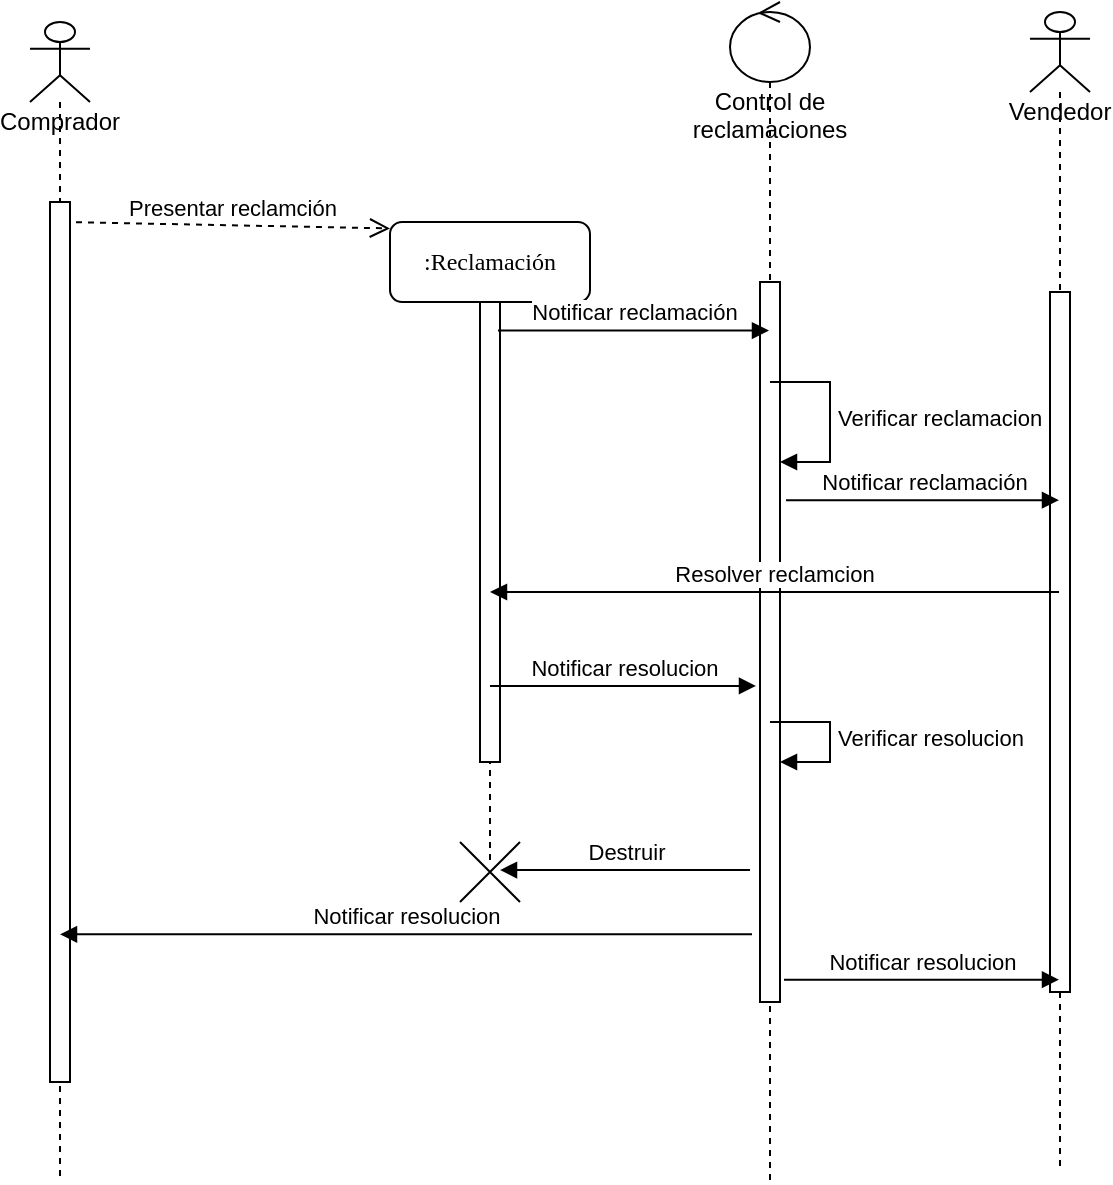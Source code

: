 <mxfile version="14.5.7" type="github">
  <diagram name="Page-1" id="13e1069c-82ec-6db2-03f1-153e76fe0fe0">
    <mxGraphModel dx="1662" dy="794" grid="1" gridSize="10" guides="1" tooltips="1" connect="1" arrows="1" fold="1" page="1" pageScale="1" pageWidth="1100" pageHeight="850" background="#ffffff" math="0" shadow="0">
      <root>
        <mxCell id="0" />
        <mxCell id="1" parent="0" />
        <mxCell id="7baba1c4bc27f4b0-2" value=":Reclamación" style="shape=umlLifeline;perimeter=lifelinePerimeter;whiteSpace=wrap;html=1;container=1;collapsible=0;recursiveResize=0;outlineConnect=0;rounded=1;shadow=0;comic=0;labelBackgroundColor=none;strokeWidth=1;fontFamily=Verdana;fontSize=12;align=center;" parent="1" vertex="1">
          <mxGeometry x="320" y="180" width="100" height="320" as="geometry" />
        </mxCell>
        <mxCell id="7baba1c4bc27f4b0-10" value="" style="html=1;points=[];perimeter=orthogonalPerimeter;rounded=0;shadow=0;comic=0;labelBackgroundColor=none;strokeWidth=1;fontFamily=Verdana;fontSize=12;align=center;" parent="7baba1c4bc27f4b0-2" vertex="1">
          <mxGeometry x="45" y="40" width="10" height="230" as="geometry" />
        </mxCell>
        <mxCell id="8MFKqXncUEForWFqmQ1h-4" value="Comprador" style="shape=umlLifeline;participant=umlActor;perimeter=lifelinePerimeter;whiteSpace=wrap;html=1;container=1;collapsible=0;recursiveResize=0;verticalAlign=top;spacingTop=36;outlineConnect=0;" vertex="1" parent="1">
          <mxGeometry x="140" y="80" width="30" height="580" as="geometry" />
        </mxCell>
        <mxCell id="8MFKqXncUEForWFqmQ1h-5" value="" style="html=1;points=[];perimeter=orthogonalPerimeter;rounded=0;shadow=0;comic=0;labelBackgroundColor=none;strokeWidth=1;fontFamily=Verdana;fontSize=12;align=center;" vertex="1" parent="8MFKqXncUEForWFqmQ1h-4">
          <mxGeometry x="10" y="90" width="10" height="440" as="geometry" />
        </mxCell>
        <mxCell id="8MFKqXncUEForWFqmQ1h-7" value="Vendedor" style="shape=umlLifeline;participant=umlActor;perimeter=lifelinePerimeter;whiteSpace=wrap;html=1;container=1;collapsible=0;recursiveResize=0;verticalAlign=top;spacingTop=36;outlineConnect=0;" vertex="1" parent="1">
          <mxGeometry x="640" y="75" width="30" height="580" as="geometry" />
        </mxCell>
        <mxCell id="8MFKqXncUEForWFqmQ1h-10" value="" style="html=1;points=[];perimeter=orthogonalPerimeter;rounded=0;shadow=0;comic=0;labelBackgroundColor=none;strokeWidth=1;fontFamily=Verdana;fontSize=12;align=center;" vertex="1" parent="8MFKqXncUEForWFqmQ1h-7">
          <mxGeometry x="10" y="140" width="10" height="350" as="geometry" />
        </mxCell>
        <mxCell id="8MFKqXncUEForWFqmQ1h-8" value="Presentar reclamción" style="html=1;verticalAlign=bottom;endArrow=open;dashed=1;endSize=8;exitX=1.3;exitY=0.023;exitDx=0;exitDy=0;exitPerimeter=0;entryX=0;entryY=0.01;entryDx=0;entryDy=0;entryPerimeter=0;" edge="1" parent="1" source="8MFKqXncUEForWFqmQ1h-5" target="7baba1c4bc27f4b0-2">
          <mxGeometry relative="1" as="geometry">
            <mxPoint x="700" y="390" as="sourcePoint" />
            <mxPoint x="620" y="390" as="targetPoint" />
          </mxGeometry>
        </mxCell>
        <mxCell id="8MFKqXncUEForWFqmQ1h-12" value="Control de reclamaciones" style="shape=umlLifeline;participant=umlControl;perimeter=lifelinePerimeter;whiteSpace=wrap;html=1;container=1;collapsible=0;recursiveResize=0;verticalAlign=top;spacingTop=36;outlineConnect=0;" vertex="1" parent="1">
          <mxGeometry x="490" y="70" width="40" height="590" as="geometry" />
        </mxCell>
        <mxCell id="8MFKqXncUEForWFqmQ1h-13" value="" style="html=1;points=[];perimeter=orthogonalPerimeter;rounded=0;shadow=0;comic=0;labelBackgroundColor=none;strokeWidth=1;fontFamily=Verdana;fontSize=12;align=center;" vertex="1" parent="8MFKqXncUEForWFqmQ1h-12">
          <mxGeometry x="15" y="140" width="10" height="360" as="geometry" />
        </mxCell>
        <mxCell id="8MFKqXncUEForWFqmQ1h-16" value="Verificar reclamacion" style="edgeStyle=orthogonalEdgeStyle;html=1;align=left;spacingLeft=2;endArrow=block;rounded=0;" edge="1" parent="8MFKqXncUEForWFqmQ1h-12">
          <mxGeometry relative="1" as="geometry">
            <mxPoint x="20" y="190" as="sourcePoint" />
            <Array as="points">
              <mxPoint x="50" y="190" />
              <mxPoint x="50" y="230" />
              <mxPoint x="25" y="230" />
            </Array>
            <mxPoint x="25" y="230" as="targetPoint" />
          </mxGeometry>
        </mxCell>
        <mxCell id="8MFKqXncUEForWFqmQ1h-21" value="Verificar resolucion" style="edgeStyle=orthogonalEdgeStyle;html=1;align=left;spacingLeft=2;endArrow=block;rounded=0;entryX=1;entryY=0;" edge="1" parent="8MFKqXncUEForWFqmQ1h-12">
          <mxGeometry relative="1" as="geometry">
            <mxPoint x="20" y="360" as="sourcePoint" />
            <Array as="points">
              <mxPoint x="50" y="360" />
            </Array>
            <mxPoint x="25" y="380" as="targetPoint" />
          </mxGeometry>
        </mxCell>
        <mxCell id="8MFKqXncUEForWFqmQ1h-14" value="Notificar reclamación" style="html=1;verticalAlign=bottom;endArrow=block;exitX=0.9;exitY=0.062;exitDx=0;exitDy=0;exitPerimeter=0;" edge="1" parent="1" source="7baba1c4bc27f4b0-10" target="8MFKqXncUEForWFqmQ1h-12">
          <mxGeometry width="80" relative="1" as="geometry">
            <mxPoint x="430" y="240" as="sourcePoint" />
            <mxPoint x="700" y="390" as="targetPoint" />
          </mxGeometry>
        </mxCell>
        <mxCell id="8MFKqXncUEForWFqmQ1h-17" value="Notificar reclamación" style="html=1;verticalAlign=bottom;endArrow=block;exitX=1.3;exitY=0.303;exitDx=0;exitDy=0;exitPerimeter=0;" edge="1" parent="1" source="8MFKqXncUEForWFqmQ1h-13" target="8MFKqXncUEForWFqmQ1h-7">
          <mxGeometry width="80" relative="1" as="geometry">
            <mxPoint x="560" y="330" as="sourcePoint" />
            <mxPoint x="600" y="330" as="targetPoint" />
          </mxGeometry>
        </mxCell>
        <mxCell id="8MFKqXncUEForWFqmQ1h-18" value="Resolver reclamcion" style="html=1;verticalAlign=bottom;endArrow=block;" edge="1" parent="1" source="8MFKqXncUEForWFqmQ1h-7" target="7baba1c4bc27f4b0-2">
          <mxGeometry width="80" relative="1" as="geometry">
            <mxPoint x="620" y="390" as="sourcePoint" />
            <mxPoint x="700" y="390" as="targetPoint" />
          </mxGeometry>
        </mxCell>
        <mxCell id="8MFKqXncUEForWFqmQ1h-19" value="Notificar resolucion" style="html=1;verticalAlign=bottom;endArrow=block;entryX=-0.2;entryY=0.561;entryDx=0;entryDy=0;entryPerimeter=0;" edge="1" parent="1" source="7baba1c4bc27f4b0-2" target="8MFKqXncUEForWFqmQ1h-13">
          <mxGeometry width="80" relative="1" as="geometry">
            <mxPoint x="620" y="390" as="sourcePoint" />
            <mxPoint x="700" y="390" as="targetPoint" />
          </mxGeometry>
        </mxCell>
        <mxCell id="8MFKqXncUEForWFqmQ1h-22" value="" style="shape=umlDestroy;" vertex="1" parent="1">
          <mxGeometry x="355" y="490" width="30" height="30" as="geometry" />
        </mxCell>
        <mxCell id="8MFKqXncUEForWFqmQ1h-23" value="Destruir" style="html=1;verticalAlign=bottom;endArrow=block;entryX=0.667;entryY=0.467;entryDx=0;entryDy=0;entryPerimeter=0;" edge="1" parent="1" target="8MFKqXncUEForWFqmQ1h-22">
          <mxGeometry width="80" relative="1" as="geometry">
            <mxPoint x="500" y="504" as="sourcePoint" />
            <mxPoint x="700" y="390" as="targetPoint" />
          </mxGeometry>
        </mxCell>
        <mxCell id="8MFKqXncUEForWFqmQ1h-24" value="Notificar resolucion" style="html=1;verticalAlign=bottom;endArrow=block;exitX=-0.4;exitY=0.906;exitDx=0;exitDy=0;exitPerimeter=0;" edge="1" parent="1" source="8MFKqXncUEForWFqmQ1h-13" target="8MFKqXncUEForWFqmQ1h-4">
          <mxGeometry width="80" relative="1" as="geometry">
            <mxPoint x="620" y="390" as="sourcePoint" />
            <mxPoint x="700" y="390" as="targetPoint" />
          </mxGeometry>
        </mxCell>
        <mxCell id="8MFKqXncUEForWFqmQ1h-25" value="Notificar resolucion" style="html=1;verticalAlign=bottom;endArrow=block;exitX=1.2;exitY=0.969;exitDx=0;exitDy=0;exitPerimeter=0;" edge="1" parent="1" source="8MFKqXncUEForWFqmQ1h-13" target="8MFKqXncUEForWFqmQ1h-7">
          <mxGeometry width="80" relative="1" as="geometry">
            <mxPoint x="620" y="390" as="sourcePoint" />
            <mxPoint x="700" y="390" as="targetPoint" />
          </mxGeometry>
        </mxCell>
      </root>
    </mxGraphModel>
  </diagram>
</mxfile>
